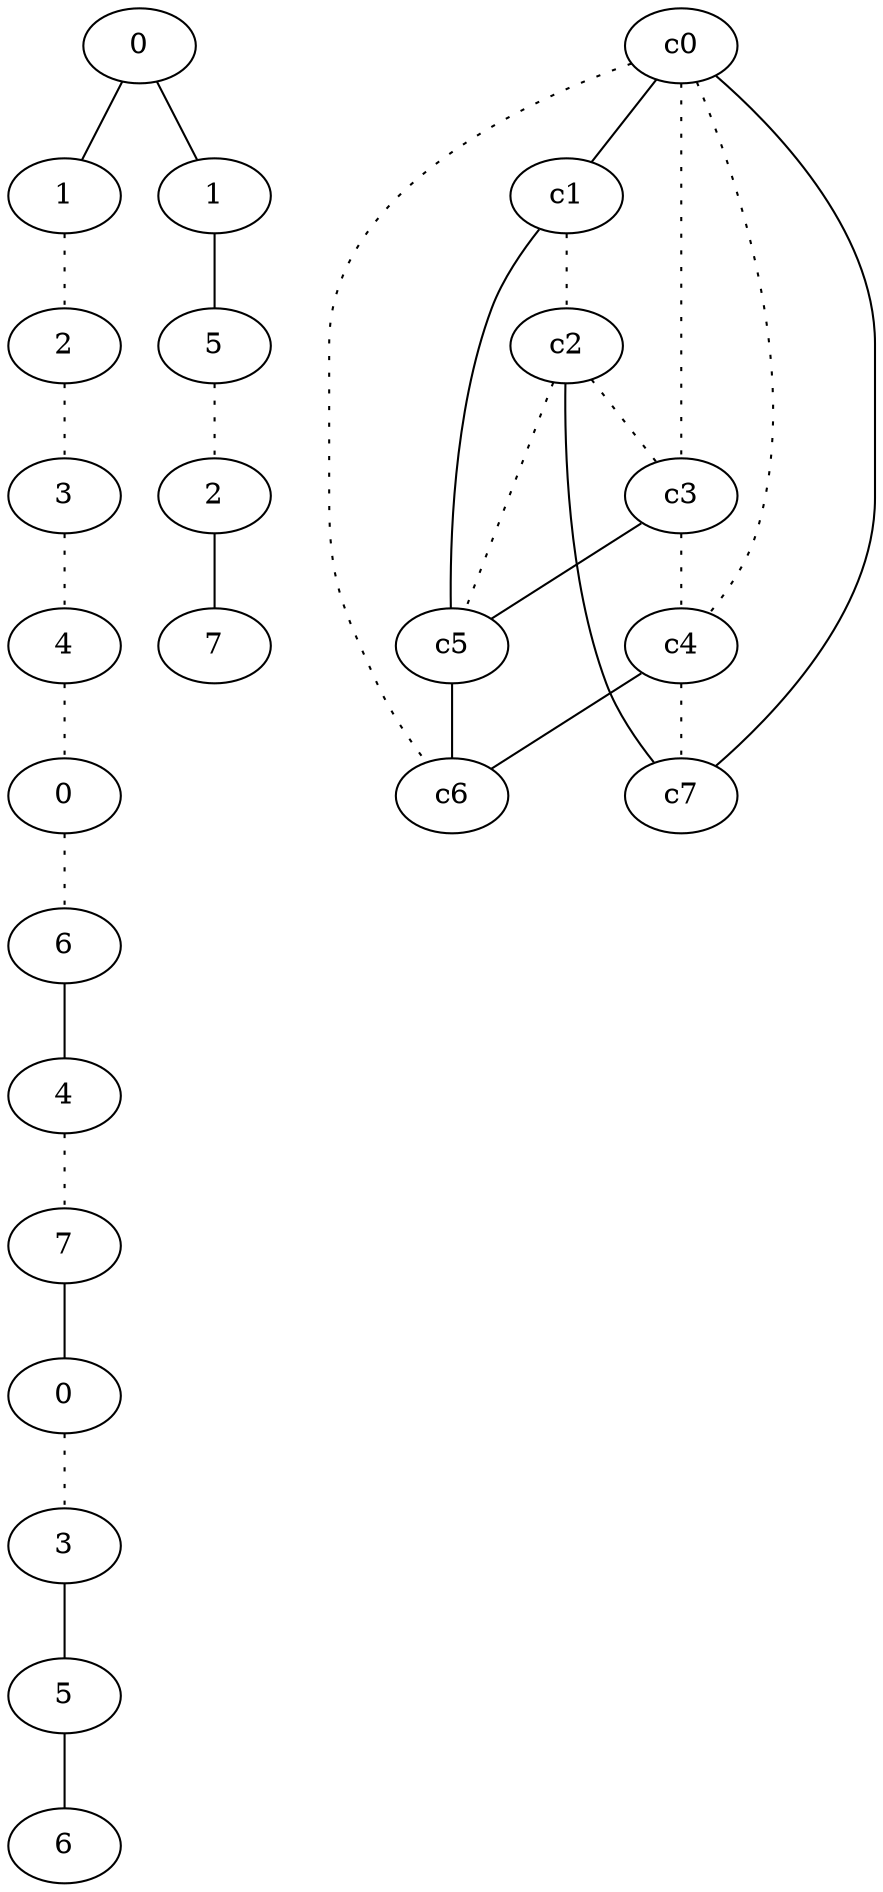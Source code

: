 graph {
a0[label=0];
a1[label=1];
a2[label=2];
a3[label=3];
a4[label=4];
a5[label=0];
a6[label=6];
a7[label=4];
a8[label=7];
a9[label=0];
a10[label=3];
a11[label=5];
a12[label=6];
a13[label=1];
a14[label=5];
a15[label=2];
a16[label=7];
a0 -- a1;
a0 -- a13;
a1 -- a2 [style=dotted];
a2 -- a3 [style=dotted];
a3 -- a4 [style=dotted];
a4 -- a5 [style=dotted];
a5 -- a6 [style=dotted];
a6 -- a7;
a7 -- a8 [style=dotted];
a8 -- a9;
a9 -- a10 [style=dotted];
a10 -- a11;
a11 -- a12;
a13 -- a14;
a14 -- a15 [style=dotted];
a15 -- a16;
c0 -- c1;
c0 -- c3 [style=dotted];
c0 -- c4 [style=dotted];
c0 -- c6 [style=dotted];
c0 -- c7;
c1 -- c2 [style=dotted];
c1 -- c5;
c2 -- c3 [style=dotted];
c2 -- c5 [style=dotted];
c2 -- c7;
c3 -- c4 [style=dotted];
c3 -- c5;
c4 -- c6;
c4 -- c7 [style=dotted];
c5 -- c6;
}
